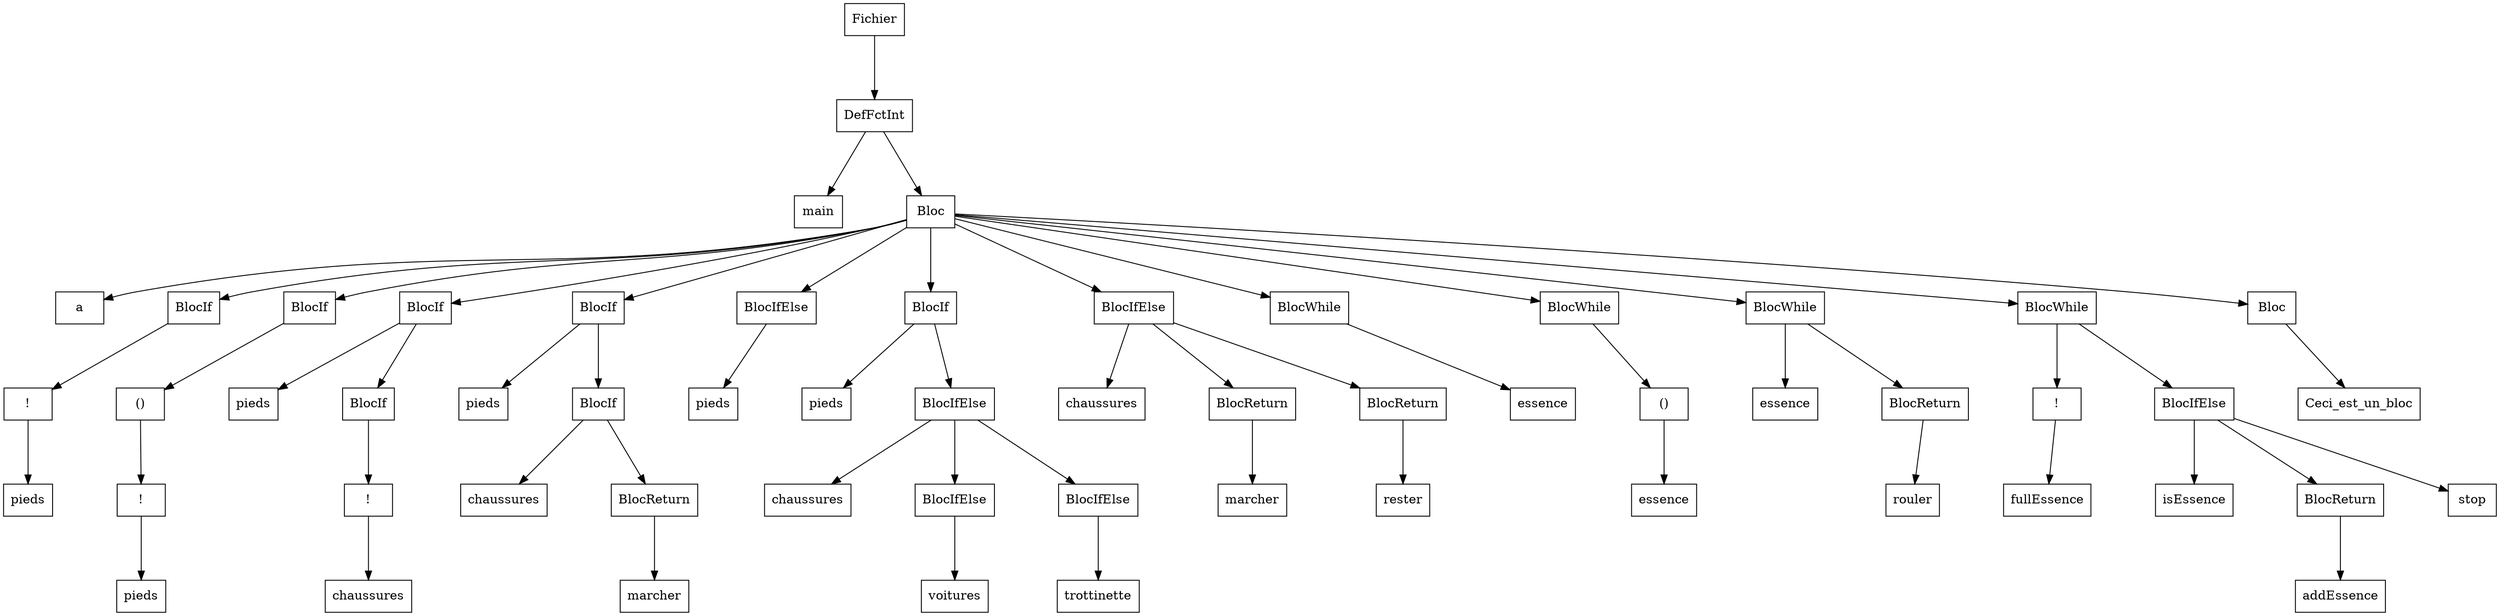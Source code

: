 digraph "ast"{

	nodesep=1;
	ranksep=1;

	N0 [label="Fichier", shape="box"];
	N1 [label="DefFctInt", shape="box"];
	N2 [label="main", shape="box"];
	N3 [label="Bloc", shape="box"];
	N4 [label="a", shape="box"];
	N5 [label="BlocIf", shape="box"];
	N6 [label="!", shape="box"];
	N7 [label="pieds", shape="box"];
	N8 [label="BlocIf", shape="box"];
	N9 [label="()", shape="box"];
	N10 [label="!", shape="box"];
	N11 [label="pieds", shape="box"];
	N12 [label="BlocIf", shape="box"];
	N13 [label="pieds", shape="box"];
	N14 [label="BlocIf", shape="box"];
	N15 [label="!", shape="box"];
	N16 [label="chaussures", shape="box"];
	N17 [label="BlocIf", shape="box"];
	N18 [label="pieds", shape="box"];
	N19 [label="BlocIf", shape="box"];
	N20 [label="chaussures", shape="box"];
	N21 [label="BlocReturn", shape="box"];
	N22 [label="marcher", shape="box"];
	N23 [label="BlocIfElse", shape="box"];
	N24 [label="pieds", shape="box"];
	N25 [label="BlocIf", shape="box"];
	N26 [label="pieds", shape="box"];
	N27 [label="BlocIfElse", shape="box"];
	N28 [label="chaussures", shape="box"];
	N29 [label="BlocIfElse", shape="box"];
	N30 [label="voitures", shape="box"];
	N31 [label="BlocIfElse", shape="box"];
	N32 [label="trottinette", shape="box"];
	N33 [label="BlocIfElse", shape="box"];
	N34 [label="chaussures", shape="box"];
	N35 [label="BlocReturn", shape="box"];
	N36 [label="marcher", shape="box"];
	N37 [label="BlocReturn", shape="box"];
	N38 [label="rester", shape="box"];
	N39 [label="BlocWhile", shape="box"];
	N40 [label="essence", shape="box"];
	N41 [label="BlocWhile", shape="box"];
	N42 [label="()", shape="box"];
	N43 [label="essence", shape="box"];
	N44 [label="BlocWhile", shape="box"];
	N45 [label="essence", shape="box"];
	N46 [label="BlocReturn", shape="box"];
	N47 [label="rouler", shape="box"];
	N48 [label="BlocWhile", shape="box"];
	N49 [label="!", shape="box"];
	N50 [label="fullEssence", shape="box"];
	N51 [label="BlocIfElse", shape="box"];
	N52 [label="isEssence", shape="box"];
	N53 [label="BlocReturn", shape="box"];
	N54 [label="addEssence", shape="box"];
	N55 [label="stop", shape="box"];
	N56 [label="Bloc", shape="box"];
	N57 [label="Ceci_est_un_bloc", shape="box"];

	N1 -> N2; 
	N3 -> N4; 
	N6 -> N7; 
	N5 -> N6; 
	N3 -> N5; 
	N10 -> N11; 
	N9 -> N10; 
	N8 -> N9; 
	N3 -> N8; 
	N12 -> N13; 
	N15 -> N16; 
	N14 -> N15; 
	N12 -> N14; 
	N3 -> N12; 
	N17 -> N18; 
	N19 -> N20; 
	N21 -> N22; 
	N19 -> N21; 
	N17 -> N19; 
	N3 -> N17; 
	N23 -> N24; 
	N3 -> N23; 
	N25 -> N26; 
	N27 -> N28; 
	N29 -> N30; 
	N27 -> N29; 
	N31 -> N32; 
	N27 -> N31; 
	N25 -> N27; 
	N3 -> N25; 
	N33 -> N34; 
	N35 -> N36; 
	N33 -> N35; 
	N37 -> N38; 
	N33 -> N37; 
	N3 -> N33; 
	N39 -> N40; 
	N3 -> N39; 
	N42 -> N43; 
	N41 -> N42; 
	N3 -> N41; 
	N44 -> N45; 
	N46 -> N47; 
	N44 -> N46; 
	N3 -> N44; 
	N49 -> N50; 
	N48 -> N49; 
	N51 -> N52; 
	N53 -> N54; 
	N51 -> N53; 
	N51 -> N55; 
	N48 -> N51; 
	N3 -> N48; 
	N56 -> N57; 
	N3 -> N56; 
	N1 -> N3; 
	N0 -> N1; 
}
